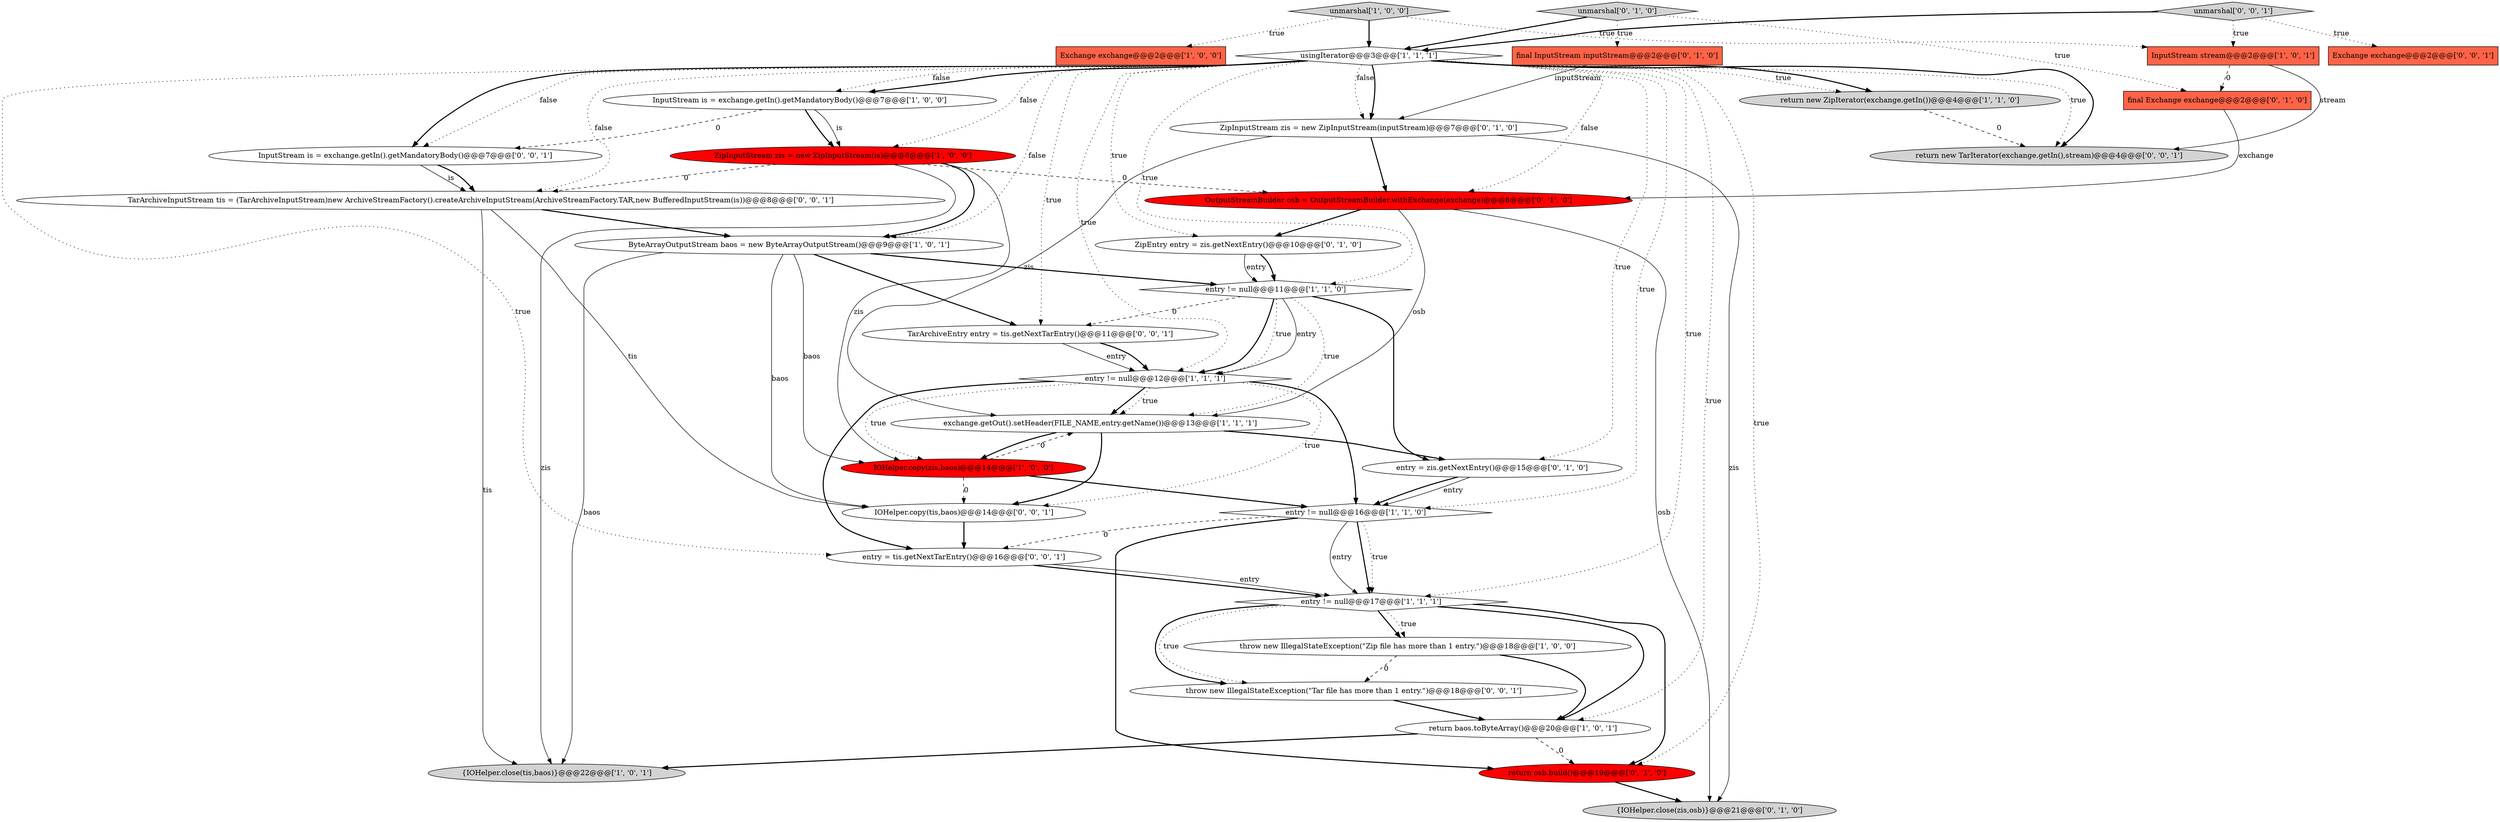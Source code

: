 digraph {
9 [style = filled, label = "return new ZipIterator(exchange.getIn())@@@4@@@['1', '1', '0']", fillcolor = lightgray, shape = ellipse image = "AAA0AAABBB1BBB"];
29 [style = filled, label = "entry = tis.getNextTarEntry()@@@16@@@['0', '0', '1']", fillcolor = white, shape = ellipse image = "AAA0AAABBB3BBB"];
8 [style = filled, label = "{IOHelper.close(tis,baos)}@@@22@@@['1', '0', '1']", fillcolor = lightgray, shape = ellipse image = "AAA0AAABBB1BBB"];
12 [style = filled, label = "return baos.toByteArray()@@@20@@@['1', '0', '1']", fillcolor = white, shape = ellipse image = "AAA0AAABBB1BBB"];
1 [style = filled, label = "ByteArrayOutputStream baos = new ByteArrayOutputStream()@@@9@@@['1', '0', '1']", fillcolor = white, shape = ellipse image = "AAA0AAABBB1BBB"];
33 [style = filled, label = "return new TarIterator(exchange.getIn(),stream)@@@4@@@['0', '0', '1']", fillcolor = lightgray, shape = ellipse image = "AAA0AAABBB3BBB"];
19 [style = filled, label = "ZipEntry entry = zis.getNextEntry()@@@10@@@['0', '1', '0']", fillcolor = white, shape = ellipse image = "AAA0AAABBB2BBB"];
22 [style = filled, label = "entry = zis.getNextEntry()@@@15@@@['0', '1', '0']", fillcolor = white, shape = ellipse image = "AAA0AAABBB2BBB"];
20 [style = filled, label = "OutputStreamBuilder osb = OutputStreamBuilder.withExchange(exchange)@@@8@@@['0', '1', '0']", fillcolor = red, shape = ellipse image = "AAA1AAABBB2BBB"];
30 [style = filled, label = "TarArchiveEntry entry = tis.getNextTarEntry()@@@11@@@['0', '0', '1']", fillcolor = white, shape = ellipse image = "AAA0AAABBB3BBB"];
15 [style = filled, label = "exchange.getOut().setHeader(FILE_NAME,entry.getName())@@@13@@@['1', '1', '1']", fillcolor = white, shape = ellipse image = "AAA0AAABBB1BBB"];
34 [style = filled, label = "IOHelper.copy(tis,baos)@@@14@@@['0', '0', '1']", fillcolor = white, shape = ellipse image = "AAA0AAABBB3BBB"];
18 [style = filled, label = "ZipInputStream zis = new ZipInputStream(inputStream)@@@7@@@['0', '1', '0']", fillcolor = white, shape = ellipse image = "AAA0AAABBB2BBB"];
13 [style = filled, label = "unmarshal['1', '0', '0']", fillcolor = lightgray, shape = diamond image = "AAA0AAABBB1BBB"];
6 [style = filled, label = "ZipInputStream zis = new ZipInputStream(is)@@@8@@@['1', '0', '0']", fillcolor = red, shape = ellipse image = "AAA1AAABBB1BBB"];
5 [style = filled, label = "entry != null@@@16@@@['1', '1', '0']", fillcolor = white, shape = diamond image = "AAA0AAABBB1BBB"];
7 [style = filled, label = "usingIterator@@@3@@@['1', '1', '1']", fillcolor = white, shape = diamond image = "AAA0AAABBB1BBB"];
31 [style = filled, label = "throw new IllegalStateException(\"Tar file has more than 1 entry.\")@@@18@@@['0', '0', '1']", fillcolor = white, shape = ellipse image = "AAA0AAABBB3BBB"];
25 [style = filled, label = "final Exchange exchange@@@2@@@['0', '1', '0']", fillcolor = tomato, shape = box image = "AAA1AAABBB2BBB"];
23 [style = filled, label = "return osb.build()@@@19@@@['0', '1', '0']", fillcolor = red, shape = ellipse image = "AAA1AAABBB2BBB"];
4 [style = filled, label = "InputStream is = exchange.getIn().getMandatoryBody()@@@7@@@['1', '0', '0']", fillcolor = white, shape = ellipse image = "AAA0AAABBB1BBB"];
0 [style = filled, label = "entry != null@@@11@@@['1', '1', '0']", fillcolor = white, shape = diamond image = "AAA0AAABBB1BBB"];
11 [style = filled, label = "entry != null@@@17@@@['1', '1', '1']", fillcolor = white, shape = diamond image = "AAA0AAABBB1BBB"];
21 [style = filled, label = "unmarshal['0', '1', '0']", fillcolor = lightgray, shape = diamond image = "AAA0AAABBB2BBB"];
3 [style = filled, label = "Exchange exchange@@@2@@@['1', '0', '0']", fillcolor = tomato, shape = box image = "AAA0AAABBB1BBB"];
10 [style = filled, label = "entry != null@@@12@@@['1', '1', '1']", fillcolor = white, shape = diamond image = "AAA0AAABBB1BBB"];
17 [style = filled, label = "{IOHelper.close(zis,osb)}@@@21@@@['0', '1', '0']", fillcolor = lightgray, shape = ellipse image = "AAA0AAABBB2BBB"];
24 [style = filled, label = "final InputStream inputStream@@@2@@@['0', '1', '0']", fillcolor = tomato, shape = box image = "AAA0AAABBB2BBB"];
32 [style = filled, label = "TarArchiveInputStream tis = (TarArchiveInputStream)new ArchiveStreamFactory().createArchiveInputStream(ArchiveStreamFactory.TAR,new BufferedInputStream(is))@@@8@@@['0', '0', '1']", fillcolor = white, shape = ellipse image = "AAA0AAABBB3BBB"];
28 [style = filled, label = "InputStream is = exchange.getIn().getMandatoryBody()@@@7@@@['0', '0', '1']", fillcolor = white, shape = ellipse image = "AAA0AAABBB3BBB"];
14 [style = filled, label = "InputStream stream@@@2@@@['1', '0', '1']", fillcolor = tomato, shape = box image = "AAA0AAABBB1BBB"];
16 [style = filled, label = "throw new IllegalStateException(\"Zip file has more than 1 entry.\")@@@18@@@['1', '0', '0']", fillcolor = white, shape = ellipse image = "AAA0AAABBB1BBB"];
26 [style = filled, label = "unmarshal['0', '0', '1']", fillcolor = lightgray, shape = diamond image = "AAA0AAABBB3BBB"];
27 [style = filled, label = "Exchange exchange@@@2@@@['0', '0', '1']", fillcolor = tomato, shape = box image = "AAA0AAABBB3BBB"];
2 [style = filled, label = "IOHelper.copy(zis,baos)@@@14@@@['1', '0', '0']", fillcolor = red, shape = ellipse image = "AAA1AAABBB1BBB"];
16->31 [style = dashed, label="0"];
7->28 [style = dotted, label="false"];
14->25 [style = dashed, label="0"];
30->10 [style = solid, label="entry"];
7->33 [style = dotted, label="true"];
7->32 [style = dotted, label="false"];
10->34 [style = dotted, label="true"];
6->8 [style = solid, label="zis"];
1->8 [style = solid, label="baos"];
1->30 [style = bold, label=""];
7->9 [style = bold, label=""];
5->11 [style = dotted, label="true"];
11->31 [style = dotted, label="true"];
21->24 [style = dotted, label="true"];
0->30 [style = dashed, label="0"];
7->20 [style = dotted, label="false"];
23->17 [style = bold, label=""];
7->1 [style = dotted, label="false"];
11->16 [style = bold, label=""];
20->15 [style = solid, label="osb"];
7->10 [style = dotted, label="true"];
26->7 [style = bold, label=""];
15->34 [style = bold, label=""];
13->3 [style = dotted, label="true"];
5->23 [style = bold, label=""];
0->10 [style = dotted, label="true"];
6->20 [style = dashed, label="0"];
6->32 [style = dashed, label="0"];
18->17 [style = solid, label="zis"];
5->11 [style = solid, label="entry"];
11->12 [style = bold, label=""];
1->0 [style = bold, label=""];
7->18 [style = dotted, label="false"];
24->18 [style = solid, label="inputStream"];
22->5 [style = bold, label=""];
7->6 [style = dotted, label="false"];
7->12 [style = dotted, label="true"];
2->15 [style = dashed, label="0"];
7->29 [style = dotted, label="true"];
7->33 [style = bold, label=""];
18->20 [style = bold, label=""];
7->23 [style = dotted, label="true"];
7->4 [style = dotted, label="false"];
26->14 [style = dotted, label="true"];
30->10 [style = bold, label=""];
11->16 [style = dotted, label="true"];
21->7 [style = bold, label=""];
14->33 [style = solid, label="stream"];
28->32 [style = solid, label="is"];
5->11 [style = bold, label=""];
7->22 [style = dotted, label="true"];
20->19 [style = bold, label=""];
29->11 [style = bold, label=""];
6->2 [style = solid, label="zis"];
34->29 [style = bold, label=""];
12->23 [style = dashed, label="0"];
26->27 [style = dotted, label="true"];
32->8 [style = solid, label="tis"];
7->4 [style = bold, label=""];
5->29 [style = dashed, label="0"];
7->0 [style = dotted, label="true"];
22->5 [style = solid, label="entry"];
31->12 [style = bold, label=""];
19->0 [style = bold, label=""];
15->22 [style = bold, label=""];
28->32 [style = bold, label=""];
7->5 [style = dotted, label="true"];
4->28 [style = dashed, label="0"];
32->34 [style = solid, label="tis"];
21->25 [style = dotted, label="true"];
6->1 [style = bold, label=""];
11->31 [style = bold, label=""];
10->5 [style = bold, label=""];
7->11 [style = dotted, label="true"];
7->28 [style = bold, label=""];
10->2 [style = dotted, label="true"];
12->8 [style = bold, label=""];
32->1 [style = bold, label=""];
7->18 [style = bold, label=""];
19->0 [style = solid, label="entry"];
13->14 [style = dotted, label="true"];
2->5 [style = bold, label=""];
15->2 [style = bold, label=""];
10->15 [style = bold, label=""];
18->15 [style = solid, label="zis"];
4->6 [style = bold, label=""];
7->19 [style = dotted, label="true"];
0->15 [style = dotted, label="true"];
4->6 [style = solid, label="is"];
7->9 [style = dotted, label="true"];
0->10 [style = solid, label="entry"];
9->33 [style = dashed, label="0"];
10->15 [style = dotted, label="true"];
20->17 [style = solid, label="osb"];
1->34 [style = solid, label="baos"];
1->2 [style = solid, label="baos"];
29->11 [style = solid, label="entry"];
0->10 [style = bold, label=""];
10->29 [style = bold, label=""];
13->7 [style = bold, label=""];
0->22 [style = bold, label=""];
2->34 [style = dashed, label="0"];
25->20 [style = solid, label="exchange"];
7->30 [style = dotted, label="true"];
11->23 [style = bold, label=""];
16->12 [style = bold, label=""];
}
